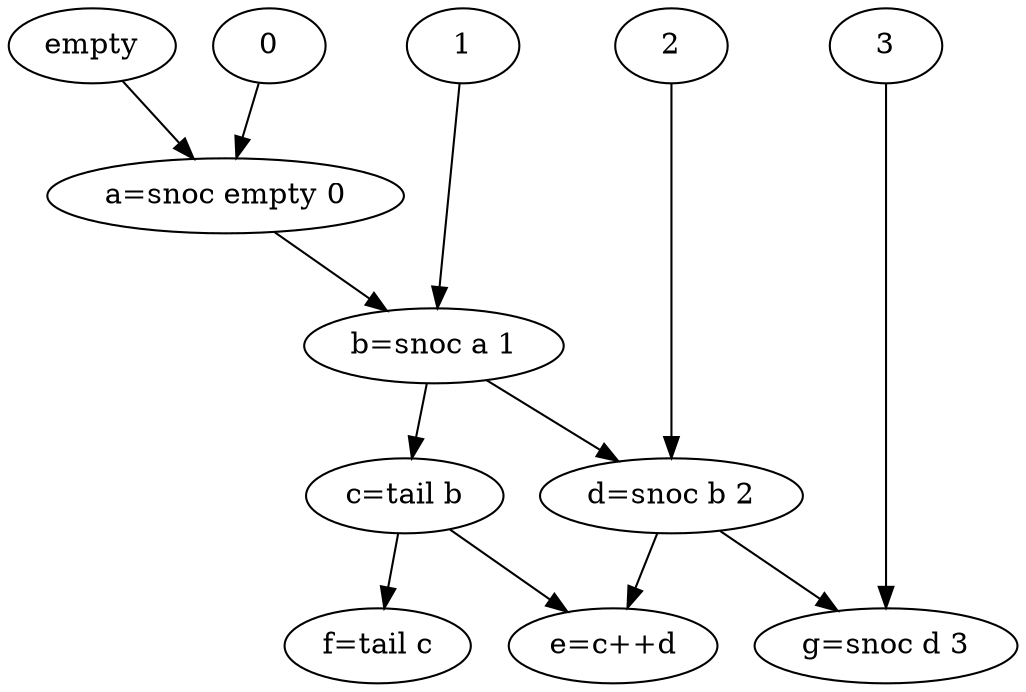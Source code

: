 digraph G {
    {rank="same";
      c0[label="0"]
      c1[label="1"]
      c2[label="2"]
      c3[label="3"]
    }
    cEmpty[label="empty"]
    a[label="a=snoc empty 0"]
    c0 -> a
    cEmpty -> a
    b[label="b=snoc a 1"]
    a -> b
    c1 -> b
    c[label="c=tail b"]
    b -> c
    d[label="d=snoc b 2"]
    b -> d
    c2 -> d
    e[label="e=c++d"]
    c -> e
    d -> e
    f[label="f=tail c"]
    c -> f
    g[label="g=snoc d 3"]
    d -> g
    c3 -> g
//    c1 -> c[style="dashed",color=grey]
//    cEmpty -> f[style="dashed",color=grey]
}
